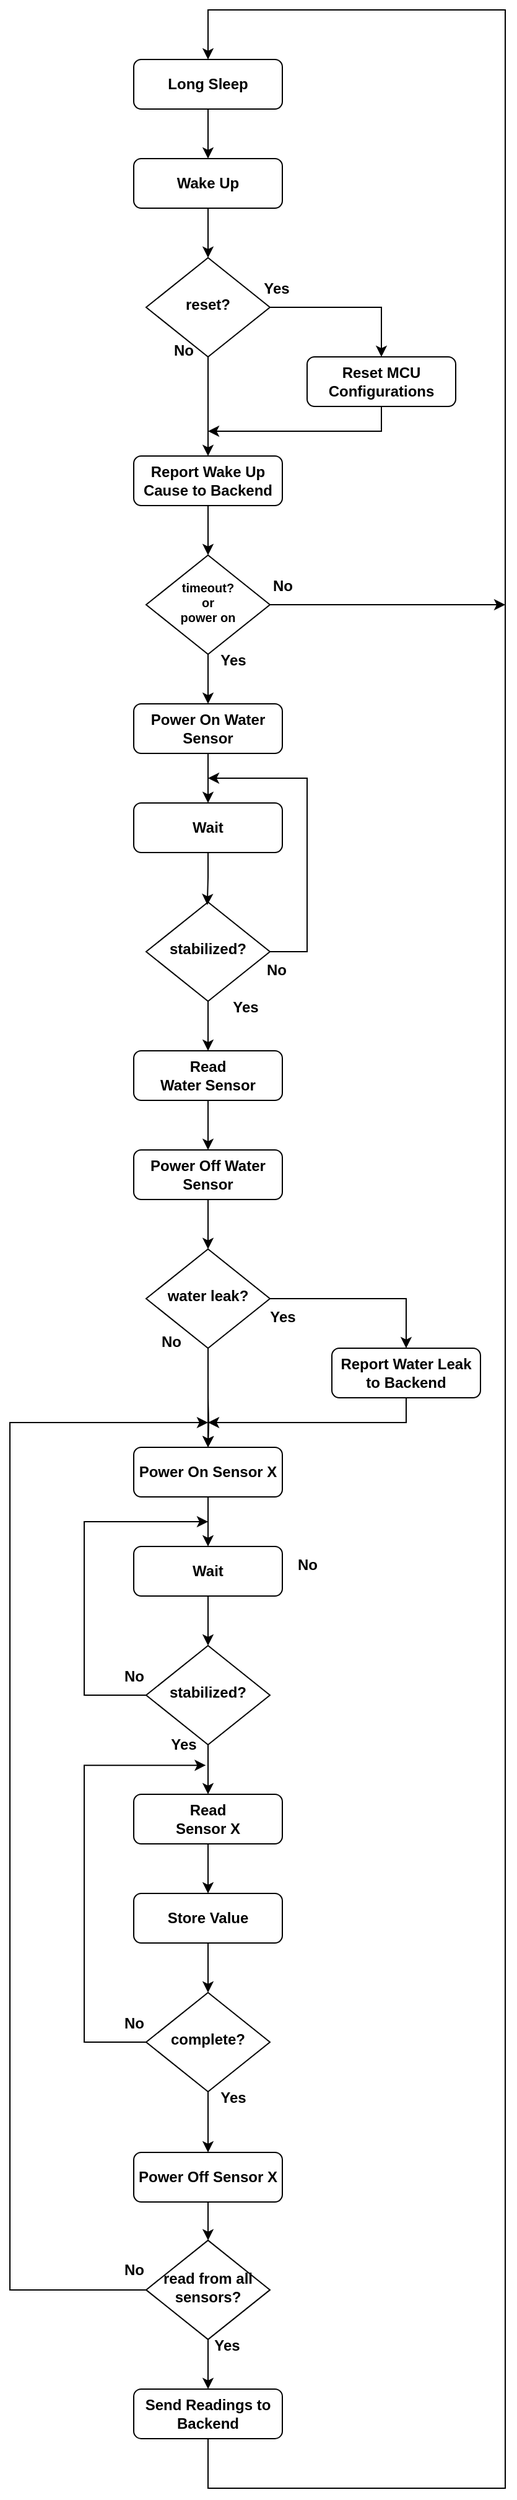 <mxfile version="21.2.8" type="device">
  <diagram id="C5RBs43oDa-KdzZeNtuy" name="Page-1">
    <mxGraphModel dx="1105" dy="1823" grid="1" gridSize="10" guides="1" tooltips="1" connect="1" arrows="1" fold="1" page="1" pageScale="1" pageWidth="827" pageHeight="1169" math="0" shadow="0">
      <root>
        <mxCell id="WIyWlLk6GJQsqaUBKTNV-0" />
        <mxCell id="WIyWlLk6GJQsqaUBKTNV-1" parent="WIyWlLk6GJQsqaUBKTNV-0" />
        <mxCell id="H0204pPaUZqmbtJ3FAVp-44" style="edgeStyle=orthogonalEdgeStyle;rounded=0;orthogonalLoop=1;jettySize=auto;html=1;fontStyle=1;fontSize=12;entryX=0.5;entryY=0;entryDx=0;entryDy=0;" parent="WIyWlLk6GJQsqaUBKTNV-1" source="WIyWlLk6GJQsqaUBKTNV-3" target="fFMW2M6IM340nutz8zxw-16" edge="1">
          <mxGeometry relative="1" as="geometry">
            <mxPoint x="241" y="-400" as="targetPoint" />
            <Array as="points">
              <mxPoint x="240" y="-410" />
              <mxPoint x="240" y="-410" />
            </Array>
          </mxGeometry>
        </mxCell>
        <mxCell id="WIyWlLk6GJQsqaUBKTNV-3" value="Wake Up" style="rounded=1;whiteSpace=wrap;html=1;fontSize=12;glass=0;strokeWidth=1;shadow=0;fontStyle=1" parent="WIyWlLk6GJQsqaUBKTNV-1" vertex="1">
          <mxGeometry x="180" y="-480" width="120" height="40" as="geometry" />
        </mxCell>
        <mxCell id="tAUAvnS3irxvo80VckBZ-2" style="edgeStyle=orthogonalEdgeStyle;rounded=0;orthogonalLoop=1;jettySize=auto;html=1;fontSize=12;fontStyle=1" parent="WIyWlLk6GJQsqaUBKTNV-1" source="WVIy15JMnCCPLCmONJb9-0" target="tAUAvnS3irxvo80VckBZ-0" edge="1">
          <mxGeometry relative="1" as="geometry">
            <mxPoint x="240" y="230" as="sourcePoint" />
          </mxGeometry>
        </mxCell>
        <mxCell id="WVIy15JMnCCPLCmONJb9-20" style="edgeStyle=orthogonalEdgeStyle;rounded=0;orthogonalLoop=1;jettySize=auto;html=1;entryX=0.5;entryY=0;entryDx=0;entryDy=0;fontSize=12;fontStyle=1" parent="WIyWlLk6GJQsqaUBKTNV-1" source="WIyWlLk6GJQsqaUBKTNV-7" target="WVIy15JMnCCPLCmONJb9-18" edge="1">
          <mxGeometry relative="1" as="geometry" />
        </mxCell>
        <mxCell id="WIyWlLk6GJQsqaUBKTNV-7" value="Power On Water Sensor" style="rounded=1;whiteSpace=wrap;html=1;fontSize=12;glass=0;strokeWidth=1;shadow=0;fontStyle=1" parent="WIyWlLk6GJQsqaUBKTNV-1" vertex="1">
          <mxGeometry x="180" y="-40" width="120" height="40" as="geometry" />
        </mxCell>
        <mxCell id="H0204pPaUZqmbtJ3FAVp-10" style="edgeStyle=orthogonalEdgeStyle;rounded=0;orthogonalLoop=1;jettySize=auto;html=1;fontStyle=1;fontSize=12;" parent="WIyWlLk6GJQsqaUBKTNV-1" source="H0204pPaUZqmbtJ3FAVp-9" target="WIyWlLk6GJQsqaUBKTNV-3" edge="1">
          <mxGeometry relative="1" as="geometry" />
        </mxCell>
        <mxCell id="H0204pPaUZqmbtJ3FAVp-9" value="Long Sleep" style="rounded=1;whiteSpace=wrap;html=1;fontSize=12;glass=0;strokeWidth=1;shadow=0;fontStyle=1" parent="WIyWlLk6GJQsqaUBKTNV-1" vertex="1">
          <mxGeometry x="180" y="-560" width="120" height="40" as="geometry" />
        </mxCell>
        <mxCell id="WVIy15JMnCCPLCmONJb9-28" style="edgeStyle=orthogonalEdgeStyle;rounded=0;orthogonalLoop=1;jettySize=auto;html=1;entryX=0.5;entryY=0;entryDx=0;entryDy=0;fontSize=12;fontStyle=1;exitX=0.5;exitY=1;exitDx=0;exitDy=0;" parent="WIyWlLk6GJQsqaUBKTNV-1" source="H0204pPaUZqmbtJ3FAVp-23" target="H0204pPaUZqmbtJ3FAVp-9" edge="1">
          <mxGeometry relative="1" as="geometry">
            <Array as="points">
              <mxPoint x="240" y="1400" />
              <mxPoint x="480" y="1400" />
              <mxPoint x="480" y="-600" />
              <mxPoint x="240" y="-600" />
            </Array>
            <mxPoint x="100" y="1239.95" as="sourcePoint" />
            <mxPoint x="100.0" y="-120.05" as="targetPoint" />
          </mxGeometry>
        </mxCell>
        <mxCell id="H0204pPaUZqmbtJ3FAVp-23" value="Send Readings to Backend" style="rounded=1;whiteSpace=wrap;html=1;fontSize=12;glass=0;strokeWidth=1;shadow=0;fontStyle=1" parent="WIyWlLk6GJQsqaUBKTNV-1" vertex="1">
          <mxGeometry x="180" y="1319.95" width="120" height="40" as="geometry" />
        </mxCell>
        <mxCell id="H0204pPaUZqmbtJ3FAVp-28" value="No" style="text;html=1;align=center;verticalAlign=middle;resizable=0;points=[];autosize=1;strokeColor=none;fillColor=none;fontStyle=1;fontSize=12;" parent="WIyWlLk6GJQsqaUBKTNV-1" vertex="1">
          <mxGeometry x="300.0" y="640" width="40" height="30" as="geometry" />
        </mxCell>
        <mxCell id="H0204pPaUZqmbtJ3FAVp-40" style="edgeStyle=orthogonalEdgeStyle;rounded=0;orthogonalLoop=1;jettySize=auto;html=1;fontStyle=1;fontSize=12;" parent="WIyWlLk6GJQsqaUBKTNV-1" source="H0204pPaUZqmbtJ3FAVp-37" target="fyC-vZ_UM7fDSkEzBab7-10" edge="1">
          <mxGeometry relative="1" as="geometry">
            <mxPoint x="240.0" y="640" as="targetPoint" />
          </mxGeometry>
        </mxCell>
        <mxCell id="H0204pPaUZqmbtJ3FAVp-37" value="Power On Sensor X" style="rounded=1;whiteSpace=wrap;html=1;fontSize=12;glass=0;strokeWidth=1;shadow=0;fontStyle=1" parent="WIyWlLk6GJQsqaUBKTNV-1" vertex="1">
          <mxGeometry x="180" y="560" width="120" height="40" as="geometry" />
        </mxCell>
        <mxCell id="H0204pPaUZqmbtJ3FAVp-71" style="edgeStyle=orthogonalEdgeStyle;rounded=0;orthogonalLoop=1;jettySize=auto;html=1;fontStyle=1;fontSize=12;" parent="WIyWlLk6GJQsqaUBKTNV-1" source="H0204pPaUZqmbtJ3FAVp-43" target="H0204pPaUZqmbtJ3FAVp-70" edge="1">
          <mxGeometry relative="1" as="geometry" />
        </mxCell>
        <mxCell id="H0204pPaUZqmbtJ3FAVp-43" value="Report Wake Up Cause to Backend" style="rounded=1;whiteSpace=wrap;html=1;fontSize=12;glass=0;strokeWidth=1;shadow=0;fontStyle=1" parent="WIyWlLk6GJQsqaUBKTNV-1" vertex="1">
          <mxGeometry x="180" y="-240" width="120" height="40" as="geometry" />
        </mxCell>
        <mxCell id="H0204pPaUZqmbtJ3FAVp-49" style="edgeStyle=orthogonalEdgeStyle;rounded=0;orthogonalLoop=1;jettySize=auto;html=1;entryX=0.5;entryY=0;entryDx=0;entryDy=0;fontStyle=1;fontSize=12;" parent="WIyWlLk6GJQsqaUBKTNV-1" source="H0204pPaUZqmbtJ3FAVp-45" target="H0204pPaUZqmbtJ3FAVp-48" edge="1">
          <mxGeometry relative="1" as="geometry" />
        </mxCell>
        <mxCell id="fyC-vZ_UM7fDSkEzBab7-3" style="edgeStyle=orthogonalEdgeStyle;rounded=0;orthogonalLoop=1;jettySize=auto;html=1;fontSize=12;fontStyle=1" parent="WIyWlLk6GJQsqaUBKTNV-1" target="H0204pPaUZqmbtJ3FAVp-37" edge="1">
          <mxGeometry relative="1" as="geometry">
            <mxPoint x="240.0" y="520" as="sourcePoint" />
          </mxGeometry>
        </mxCell>
        <mxCell id="5lwsmgxj2ep229WH3XV5-16" style="edgeStyle=orthogonalEdgeStyle;rounded=0;orthogonalLoop=1;jettySize=auto;html=1;" parent="WIyWlLk6GJQsqaUBKTNV-1" source="H0204pPaUZqmbtJ3FAVp-45" edge="1">
          <mxGeometry relative="1" as="geometry">
            <mxPoint x="240.0" y="560" as="targetPoint" />
          </mxGeometry>
        </mxCell>
        <mxCell id="H0204pPaUZqmbtJ3FAVp-45" value="water leak?" style="rhombus;whiteSpace=wrap;html=1;shadow=0;fontFamily=Helvetica;fontSize=12;align=center;strokeWidth=1;spacing=6;spacingTop=-4;fontStyle=1" parent="WIyWlLk6GJQsqaUBKTNV-1" vertex="1">
          <mxGeometry x="190" y="400" width="100" height="80" as="geometry" />
        </mxCell>
        <mxCell id="fFMW2M6IM340nutz8zxw-13" style="edgeStyle=orthogonalEdgeStyle;rounded=0;orthogonalLoop=1;jettySize=auto;html=1;exitX=0.5;exitY=1;exitDx=0;exitDy=0;" parent="WIyWlLk6GJQsqaUBKTNV-1" source="H0204pPaUZqmbtJ3FAVp-48" edge="1">
          <mxGeometry relative="1" as="geometry">
            <mxPoint x="240" y="540" as="targetPoint" />
            <Array as="points">
              <mxPoint x="400" y="540" />
              <mxPoint x="250" y="540" />
            </Array>
          </mxGeometry>
        </mxCell>
        <mxCell id="H0204pPaUZqmbtJ3FAVp-48" value="Report Water Leak to Backend" style="rounded=1;whiteSpace=wrap;html=1;fontSize=12;glass=0;strokeWidth=1;shadow=0;fontStyle=1" parent="WIyWlLk6GJQsqaUBKTNV-1" vertex="1">
          <mxGeometry x="340" y="480" width="120" height="40" as="geometry" />
        </mxCell>
        <mxCell id="H0204pPaUZqmbtJ3FAVp-74" style="edgeStyle=orthogonalEdgeStyle;rounded=0;orthogonalLoop=1;jettySize=auto;html=1;fontStyle=1;fontSize=12;" parent="WIyWlLk6GJQsqaUBKTNV-1" source="H0204pPaUZqmbtJ3FAVp-70" edge="1">
          <mxGeometry relative="1" as="geometry">
            <mxPoint x="480" y="-120" as="targetPoint" />
          </mxGeometry>
        </mxCell>
        <mxCell id="fyC-vZ_UM7fDSkEzBab7-1" style="edgeStyle=orthogonalEdgeStyle;rounded=0;orthogonalLoop=1;jettySize=auto;html=1;fontSize=12;fontStyle=1" parent="WIyWlLk6GJQsqaUBKTNV-1" source="H0204pPaUZqmbtJ3FAVp-70" target="WIyWlLk6GJQsqaUBKTNV-7" edge="1">
          <mxGeometry relative="1" as="geometry" />
        </mxCell>
        <mxCell id="H0204pPaUZqmbtJ3FAVp-70" value="&lt;font style=&quot;font-size: 10px;&quot;&gt;timeout?&lt;br style=&quot;font-size: 10px;&quot;&gt;or&lt;br style=&quot;font-size: 10px;&quot;&gt;power on&lt;br style=&quot;font-size: 10px;&quot;&gt;&lt;/font&gt;" style="rhombus;whiteSpace=wrap;html=1;shadow=0;fontFamily=Helvetica;fontSize=10;align=center;strokeWidth=1;spacing=6;spacingTop=-4;fontStyle=1" parent="WIyWlLk6GJQsqaUBKTNV-1" vertex="1">
          <mxGeometry x="190" y="-160" width="100" height="80" as="geometry" />
        </mxCell>
        <mxCell id="H0204pPaUZqmbtJ3FAVp-77" value="No" style="text;html=1;align=center;verticalAlign=middle;resizable=0;points=[];autosize=1;strokeColor=none;fillColor=none;fontStyle=1;fontSize=12;" parent="WIyWlLk6GJQsqaUBKTNV-1" vertex="1">
          <mxGeometry x="280" y="-150" width="40" height="30" as="geometry" />
        </mxCell>
        <mxCell id="H0204pPaUZqmbtJ3FAVp-78" value="Yes" style="text;html=1;align=center;verticalAlign=middle;resizable=0;points=[];autosize=1;strokeColor=none;fillColor=none;fontStyle=1;fontSize=12;" parent="WIyWlLk6GJQsqaUBKTNV-1" vertex="1">
          <mxGeometry x="240" y="-90" width="40" height="30" as="geometry" />
        </mxCell>
        <mxCell id="fyC-vZ_UM7fDSkEzBab7-4" value="Yes" style="text;html=1;align=center;verticalAlign=middle;resizable=0;points=[];autosize=1;strokeColor=none;fillColor=none;fontStyle=1;fontSize=12;" parent="WIyWlLk6GJQsqaUBKTNV-1" vertex="1">
          <mxGeometry x="280" y="440" width="40" height="30" as="geometry" />
        </mxCell>
        <mxCell id="fyC-vZ_UM7fDSkEzBab7-5" value="No" style="text;html=1;align=center;verticalAlign=middle;resizable=0;points=[];autosize=1;strokeColor=none;fillColor=none;fontStyle=1;fontSize=12;" parent="WIyWlLk6GJQsqaUBKTNV-1" vertex="1">
          <mxGeometry x="190" y="460" width="40" height="30" as="geometry" />
        </mxCell>
        <mxCell id="WVIy15JMnCCPLCmONJb9-16" style="edgeStyle=orthogonalEdgeStyle;rounded=0;orthogonalLoop=1;jettySize=auto;html=1;fontSize=12;fontStyle=1" parent="WIyWlLk6GJQsqaUBKTNV-1" source="fyC-vZ_UM7fDSkEzBab7-10" target="WVIy15JMnCCPLCmONJb9-15" edge="1">
          <mxGeometry relative="1" as="geometry" />
        </mxCell>
        <mxCell id="fyC-vZ_UM7fDSkEzBab7-10" value="Wait" style="rounded=1;whiteSpace=wrap;html=1;fontSize=12;glass=0;strokeWidth=1;shadow=0;fontStyle=1" parent="WIyWlLk6GJQsqaUBKTNV-1" vertex="1">
          <mxGeometry x="180" y="640" width="120" height="40" as="geometry" />
        </mxCell>
        <mxCell id="fFMW2M6IM340nutz8zxw-11" style="edgeStyle=orthogonalEdgeStyle;rounded=0;orthogonalLoop=1;jettySize=auto;html=1;" parent="WIyWlLk6GJQsqaUBKTNV-1" source="tAUAvnS3irxvo80VckBZ-0" target="fFMW2M6IM340nutz8zxw-10" edge="1">
          <mxGeometry relative="1" as="geometry" />
        </mxCell>
        <mxCell id="tAUAvnS3irxvo80VckBZ-0" value="Read &lt;br style=&quot;font-size: 12px;&quot;&gt;Water Sensor" style="rounded=1;whiteSpace=wrap;html=1;fontSize=12;glass=0;strokeWidth=1;shadow=0;fontStyle=1" parent="WIyWlLk6GJQsqaUBKTNV-1" vertex="1">
          <mxGeometry x="180" y="240" width="120" height="40" as="geometry" />
        </mxCell>
        <mxCell id="WVIy15JMnCCPLCmONJb9-3" style="edgeStyle=orthogonalEdgeStyle;rounded=0;orthogonalLoop=1;jettySize=auto;html=1;exitX=1;exitY=0.5;exitDx=0;exitDy=0;fontSize=12;fontStyle=1" parent="WIyWlLk6GJQsqaUBKTNV-1" source="WVIy15JMnCCPLCmONJb9-0" edge="1">
          <mxGeometry relative="1" as="geometry">
            <mxPoint x="240" y="20" as="targetPoint" />
            <Array as="points">
              <mxPoint x="320" y="160" />
              <mxPoint x="320" y="20" />
            </Array>
          </mxGeometry>
        </mxCell>
        <mxCell id="WVIy15JMnCCPLCmONJb9-0" value="&lt;font style=&quot;font-size: 12px;&quot;&gt;stabilized?&lt;/font&gt;" style="rhombus;whiteSpace=wrap;html=1;shadow=0;fontFamily=Helvetica;fontSize=12;align=center;strokeWidth=1;spacing=6;spacingTop=-4;fontStyle=1" parent="WIyWlLk6GJQsqaUBKTNV-1" vertex="1">
          <mxGeometry x="190" y="120" width="100" height="80" as="geometry" />
        </mxCell>
        <mxCell id="WVIy15JMnCCPLCmONJb9-4" value="No" style="text;html=1;align=center;verticalAlign=middle;resizable=0;points=[];autosize=1;strokeColor=none;fillColor=none;fontStyle=1;fontSize=12;" parent="WIyWlLk6GJQsqaUBKTNV-1" vertex="1">
          <mxGeometry x="275" y="160" width="40" height="30" as="geometry" />
        </mxCell>
        <mxCell id="WVIy15JMnCCPLCmONJb9-5" value="Yes" style="text;html=1;align=center;verticalAlign=middle;resizable=0;points=[];autosize=1;strokeColor=none;fillColor=none;fontStyle=1;fontSize=12;" parent="WIyWlLk6GJQsqaUBKTNV-1" vertex="1">
          <mxGeometry x="250" y="190" width="40" height="30" as="geometry" />
        </mxCell>
        <mxCell id="WVIy15JMnCCPLCmONJb9-17" style="edgeStyle=orthogonalEdgeStyle;rounded=0;orthogonalLoop=1;jettySize=auto;html=1;exitX=0;exitY=0.5;exitDx=0;exitDy=0;fontSize=12;fontStyle=1" parent="WIyWlLk6GJQsqaUBKTNV-1" source="WVIy15JMnCCPLCmONJb9-15" edge="1">
          <mxGeometry relative="1" as="geometry">
            <mxPoint x="240" y="620" as="targetPoint" />
            <Array as="points">
              <mxPoint x="140" y="760" />
              <mxPoint x="140" y="620" />
              <mxPoint x="240" y="620" />
            </Array>
          </mxGeometry>
        </mxCell>
        <mxCell id="5lwsmgxj2ep229WH3XV5-1" style="edgeStyle=orthogonalEdgeStyle;rounded=0;orthogonalLoop=1;jettySize=auto;html=1;" parent="WIyWlLk6GJQsqaUBKTNV-1" source="WVIy15JMnCCPLCmONJb9-15" target="5lwsmgxj2ep229WH3XV5-0" edge="1">
          <mxGeometry relative="1" as="geometry" />
        </mxCell>
        <mxCell id="WVIy15JMnCCPLCmONJb9-15" value="stabilized?" style="rhombus;whiteSpace=wrap;html=1;shadow=0;fontFamily=Helvetica;fontSize=12;align=center;strokeWidth=1;spacing=6;spacingTop=-4;fontStyle=1" parent="WIyWlLk6GJQsqaUBKTNV-1" vertex="1">
          <mxGeometry x="190" y="720" width="100" height="80" as="geometry" />
        </mxCell>
        <mxCell id="WVIy15JMnCCPLCmONJb9-19" style="edgeStyle=orthogonalEdgeStyle;rounded=0;orthogonalLoop=1;jettySize=auto;html=1;entryX=0.494;entryY=0.029;entryDx=0;entryDy=0;entryPerimeter=0;fontSize=12;fontStyle=1" parent="WIyWlLk6GJQsqaUBKTNV-1" source="WVIy15JMnCCPLCmONJb9-18" target="WVIy15JMnCCPLCmONJb9-0" edge="1">
          <mxGeometry relative="1" as="geometry">
            <mxPoint x="240" y="100.0" as="targetPoint" />
            <Array as="points" />
          </mxGeometry>
        </mxCell>
        <mxCell id="WVIy15JMnCCPLCmONJb9-18" value="Wait" style="rounded=1;whiteSpace=wrap;html=1;fontSize=12;glass=0;strokeWidth=1;shadow=0;fontStyle=1" parent="WIyWlLk6GJQsqaUBKTNV-1" vertex="1">
          <mxGeometry x="180" y="40" width="120" height="40" as="geometry" />
        </mxCell>
        <mxCell id="WVIy15JMnCCPLCmONJb9-23" value="No" style="text;html=1;align=center;verticalAlign=middle;resizable=0;points=[];autosize=1;strokeColor=none;fillColor=none;fontStyle=1;fontSize=12;" parent="WIyWlLk6GJQsqaUBKTNV-1" vertex="1">
          <mxGeometry x="160" y="730" width="40" height="30" as="geometry" />
        </mxCell>
        <mxCell id="WVIy15JMnCCPLCmONJb9-24" value="Yes" style="text;html=1;align=center;verticalAlign=middle;resizable=0;points=[];autosize=1;strokeColor=none;fillColor=none;fontStyle=1;fontSize=12;" parent="WIyWlLk6GJQsqaUBKTNV-1" vertex="1">
          <mxGeometry x="200" y="785" width="40" height="30" as="geometry" />
        </mxCell>
        <mxCell id="fFMW2M6IM340nutz8zxw-4" style="edgeStyle=orthogonalEdgeStyle;rounded=0;orthogonalLoop=1;jettySize=auto;html=1;" parent="WIyWlLk6GJQsqaUBKTNV-1" source="fFMW2M6IM340nutz8zxw-2" target="H0204pPaUZqmbtJ3FAVp-23" edge="1">
          <mxGeometry relative="1" as="geometry" />
        </mxCell>
        <mxCell id="5lwsmgxj2ep229WH3XV5-15" style="edgeStyle=orthogonalEdgeStyle;rounded=0;orthogonalLoop=1;jettySize=auto;html=1;" parent="WIyWlLk6GJQsqaUBKTNV-1" source="fFMW2M6IM340nutz8zxw-2" edge="1">
          <mxGeometry relative="1" as="geometry">
            <mxPoint x="240" y="540" as="targetPoint" />
            <Array as="points">
              <mxPoint x="80" y="1240" />
              <mxPoint x="80" y="540" />
            </Array>
          </mxGeometry>
        </mxCell>
        <mxCell id="fFMW2M6IM340nutz8zxw-2" value="read from all sensors?" style="rhombus;whiteSpace=wrap;html=1;shadow=0;fontFamily=Helvetica;fontSize=12;align=center;strokeWidth=1;spacing=6;spacingTop=-4;fontStyle=1" parent="WIyWlLk6GJQsqaUBKTNV-1" vertex="1">
          <mxGeometry x="190" y="1199.95" width="100" height="80" as="geometry" />
        </mxCell>
        <mxCell id="fFMW2M6IM340nutz8zxw-6" value="Yes" style="text;html=1;align=center;verticalAlign=middle;resizable=0;points=[];autosize=1;strokeColor=none;fillColor=none;fontStyle=1;fontSize=12;" parent="WIyWlLk6GJQsqaUBKTNV-1" vertex="1">
          <mxGeometry x="235" y="1269.95" width="40" height="30" as="geometry" />
        </mxCell>
        <mxCell id="fFMW2M6IM340nutz8zxw-9" value="No" style="text;html=1;align=center;verticalAlign=middle;resizable=0;points=[];autosize=1;strokeColor=none;fillColor=none;fontStyle=1;fontSize=12;" parent="WIyWlLk6GJQsqaUBKTNV-1" vertex="1">
          <mxGeometry x="160.0" y="1209" width="40" height="30" as="geometry" />
        </mxCell>
        <mxCell id="fFMW2M6IM340nutz8zxw-12" style="edgeStyle=orthogonalEdgeStyle;rounded=0;orthogonalLoop=1;jettySize=auto;html=1;entryX=0.5;entryY=0;entryDx=0;entryDy=0;" parent="WIyWlLk6GJQsqaUBKTNV-1" source="fFMW2M6IM340nutz8zxw-10" target="H0204pPaUZqmbtJ3FAVp-45" edge="1">
          <mxGeometry relative="1" as="geometry" />
        </mxCell>
        <mxCell id="fFMW2M6IM340nutz8zxw-10" value="Power Off Water Sensor" style="rounded=1;whiteSpace=wrap;html=1;fontSize=12;glass=0;strokeWidth=1;shadow=0;fontStyle=1" parent="WIyWlLk6GJQsqaUBKTNV-1" vertex="1">
          <mxGeometry x="180" y="320" width="120" height="40" as="geometry" />
        </mxCell>
        <mxCell id="fFMW2M6IM340nutz8zxw-18" style="edgeStyle=orthogonalEdgeStyle;rounded=0;orthogonalLoop=1;jettySize=auto;html=1;" parent="WIyWlLk6GJQsqaUBKTNV-1" source="fFMW2M6IM340nutz8zxw-16" target="H0204pPaUZqmbtJ3FAVp-43" edge="1">
          <mxGeometry relative="1" as="geometry" />
        </mxCell>
        <mxCell id="fFMW2M6IM340nutz8zxw-19" style="edgeStyle=orthogonalEdgeStyle;rounded=0;orthogonalLoop=1;jettySize=auto;html=1;entryX=0.5;entryY=0;entryDx=0;entryDy=0;" parent="WIyWlLk6GJQsqaUBKTNV-1" source="fFMW2M6IM340nutz8zxw-16" target="fFMW2M6IM340nutz8zxw-17" edge="1">
          <mxGeometry relative="1" as="geometry" />
        </mxCell>
        <mxCell id="fFMW2M6IM340nutz8zxw-16" value="&lt;font style=&quot;font-size: 12px;&quot;&gt;reset?&lt;/font&gt;" style="rhombus;whiteSpace=wrap;html=1;shadow=0;fontFamily=Helvetica;fontSize=12;align=center;strokeWidth=1;spacing=6;spacingTop=-4;fontStyle=1" parent="WIyWlLk6GJQsqaUBKTNV-1" vertex="1">
          <mxGeometry x="190" y="-400" width="100" height="80" as="geometry" />
        </mxCell>
        <mxCell id="fFMW2M6IM340nutz8zxw-22" style="edgeStyle=orthogonalEdgeStyle;rounded=0;orthogonalLoop=1;jettySize=auto;html=1;" parent="WIyWlLk6GJQsqaUBKTNV-1" source="fFMW2M6IM340nutz8zxw-17" edge="1">
          <mxGeometry relative="1" as="geometry">
            <mxPoint x="240" y="-260" as="targetPoint" />
            <Array as="points">
              <mxPoint x="380" y="-260" />
              <mxPoint x="261" y="-260" />
            </Array>
          </mxGeometry>
        </mxCell>
        <mxCell id="fFMW2M6IM340nutz8zxw-17" value="Reset MCU Configurations" style="rounded=1;whiteSpace=wrap;html=1;fontSize=12;glass=0;strokeWidth=1;shadow=0;fontStyle=1" parent="WIyWlLk6GJQsqaUBKTNV-1" vertex="1">
          <mxGeometry x="320" y="-320" width="120" height="40" as="geometry" />
        </mxCell>
        <mxCell id="fFMW2M6IM340nutz8zxw-20" value="Yes" style="text;html=1;align=center;verticalAlign=middle;resizable=0;points=[];autosize=1;strokeColor=none;fillColor=none;fontStyle=1;fontSize=12;" parent="WIyWlLk6GJQsqaUBKTNV-1" vertex="1">
          <mxGeometry x="275" y="-390" width="40" height="30" as="geometry" />
        </mxCell>
        <mxCell id="fFMW2M6IM340nutz8zxw-21" value="No" style="text;html=1;align=center;verticalAlign=middle;resizable=0;points=[];autosize=1;strokeColor=none;fillColor=none;fontStyle=1;fontSize=12;" parent="WIyWlLk6GJQsqaUBKTNV-1" vertex="1">
          <mxGeometry x="200" y="-340" width="40" height="30" as="geometry" />
        </mxCell>
        <mxCell id="5lwsmgxj2ep229WH3XV5-3" style="edgeStyle=orthogonalEdgeStyle;rounded=0;orthogonalLoop=1;jettySize=auto;html=1;" parent="WIyWlLk6GJQsqaUBKTNV-1" source="5lwsmgxj2ep229WH3XV5-0" target="5lwsmgxj2ep229WH3XV5-2" edge="1">
          <mxGeometry relative="1" as="geometry" />
        </mxCell>
        <mxCell id="5lwsmgxj2ep229WH3XV5-0" value="Read &lt;br style=&quot;font-size: 12px;&quot;&gt;Sensor X" style="rounded=1;whiteSpace=wrap;html=1;fontSize=12;glass=0;strokeWidth=1;shadow=0;fontStyle=1" parent="WIyWlLk6GJQsqaUBKTNV-1" vertex="1">
          <mxGeometry x="180" y="840" width="120" height="40" as="geometry" />
        </mxCell>
        <mxCell id="5lwsmgxj2ep229WH3XV5-5" style="edgeStyle=orthogonalEdgeStyle;rounded=0;orthogonalLoop=1;jettySize=auto;html=1;" parent="WIyWlLk6GJQsqaUBKTNV-1" source="5lwsmgxj2ep229WH3XV5-2" target="5lwsmgxj2ep229WH3XV5-4" edge="1">
          <mxGeometry relative="1" as="geometry" />
        </mxCell>
        <mxCell id="5lwsmgxj2ep229WH3XV5-2" value="Store Value" style="rounded=1;whiteSpace=wrap;html=1;fontSize=12;glass=0;strokeWidth=1;shadow=0;fontStyle=1" parent="WIyWlLk6GJQsqaUBKTNV-1" vertex="1">
          <mxGeometry x="180" y="920" width="120" height="40" as="geometry" />
        </mxCell>
        <mxCell id="5lwsmgxj2ep229WH3XV5-6" style="edgeStyle=orthogonalEdgeStyle;rounded=0;orthogonalLoop=1;jettySize=auto;html=1;entryX=0.955;entryY=1.053;entryDx=0;entryDy=0;entryPerimeter=0;" parent="WIyWlLk6GJQsqaUBKTNV-1" source="5lwsmgxj2ep229WH3XV5-4" target="WVIy15JMnCCPLCmONJb9-24" edge="1">
          <mxGeometry relative="1" as="geometry">
            <Array as="points">
              <mxPoint x="140" y="1040" />
              <mxPoint x="140" y="817" />
            </Array>
          </mxGeometry>
        </mxCell>
        <mxCell id="5lwsmgxj2ep229WH3XV5-10" style="edgeStyle=orthogonalEdgeStyle;rounded=0;orthogonalLoop=1;jettySize=auto;html=1;" parent="WIyWlLk6GJQsqaUBKTNV-1" source="5lwsmgxj2ep229WH3XV5-4" target="5lwsmgxj2ep229WH3XV5-9" edge="1">
          <mxGeometry relative="1" as="geometry" />
        </mxCell>
        <mxCell id="5lwsmgxj2ep229WH3XV5-4" value="complete?" style="rhombus;whiteSpace=wrap;html=1;shadow=0;fontFamily=Helvetica;fontSize=12;align=center;strokeWidth=1;spacing=6;spacingTop=-4;fontStyle=1" parent="WIyWlLk6GJQsqaUBKTNV-1" vertex="1">
          <mxGeometry x="190" y="1000" width="100" height="80" as="geometry" />
        </mxCell>
        <mxCell id="5lwsmgxj2ep229WH3XV5-8" value="No" style="text;html=1;align=center;verticalAlign=middle;resizable=0;points=[];autosize=1;strokeColor=none;fillColor=none;fontStyle=1;fontSize=12;" parent="WIyWlLk6GJQsqaUBKTNV-1" vertex="1">
          <mxGeometry x="160" y="1010" width="40" height="30" as="geometry" />
        </mxCell>
        <mxCell id="5lwsmgxj2ep229WH3XV5-12" style="edgeStyle=orthogonalEdgeStyle;rounded=0;orthogonalLoop=1;jettySize=auto;html=1;" parent="WIyWlLk6GJQsqaUBKTNV-1" source="5lwsmgxj2ep229WH3XV5-9" target="fFMW2M6IM340nutz8zxw-2" edge="1">
          <mxGeometry relative="1" as="geometry" />
        </mxCell>
        <mxCell id="5lwsmgxj2ep229WH3XV5-9" value="Power Off Sensor X" style="rounded=1;whiteSpace=wrap;html=1;fontSize=12;glass=0;strokeWidth=1;shadow=0;fontStyle=1" parent="WIyWlLk6GJQsqaUBKTNV-1" vertex="1">
          <mxGeometry x="180" y="1129" width="120" height="40" as="geometry" />
        </mxCell>
        <mxCell id="5lwsmgxj2ep229WH3XV5-11" value="Yes" style="text;html=1;align=center;verticalAlign=middle;resizable=0;points=[];autosize=1;strokeColor=none;fillColor=none;fontStyle=1;fontSize=12;" parent="WIyWlLk6GJQsqaUBKTNV-1" vertex="1">
          <mxGeometry x="240" y="1070" width="40" height="30" as="geometry" />
        </mxCell>
      </root>
    </mxGraphModel>
  </diagram>
</mxfile>
